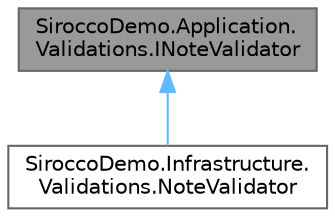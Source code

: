 digraph "SiroccoDemo.Application.Validations.INoteValidator"
{
 // LATEX_PDF_SIZE
  bgcolor="transparent";
  edge [fontname=Helvetica,fontsize=10,labelfontname=Helvetica,labelfontsize=10];
  node [fontname=Helvetica,fontsize=10,shape=box,height=0.2,width=0.4];
  Node1 [id="Node000001",label="SiroccoDemo.Application.\lValidations.INoteValidator",height=0.2,width=0.4,color="gray40", fillcolor="grey60", style="filled", fontcolor="black",tooltip=" "];
  Node1 -> Node2 [id="edge1_Node000001_Node000002",dir="back",color="steelblue1",style="solid",tooltip=" "];
  Node2 [id="Node000002",label="SiroccoDemo.Infrastructure.\lValidations.NoteValidator",height=0.2,width=0.4,color="gray40", fillcolor="white", style="filled",URL="$class_sirocco_demo_1_1_infrastructure_1_1_validations_1_1_note_validator.html",tooltip=" "];
}
